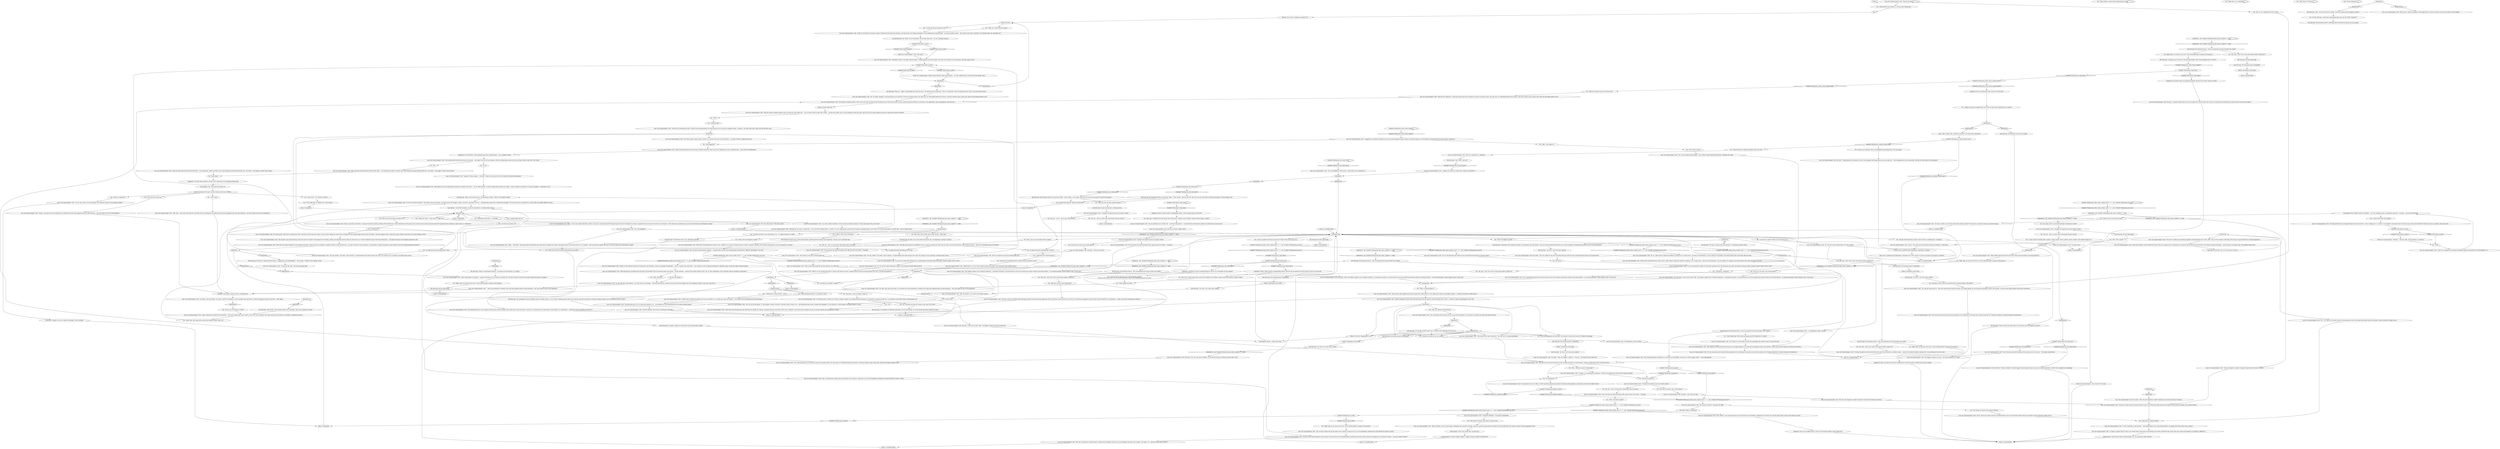 # WHIRLING / LENA CRYPTIDS CHECK
# White check leading to the first batch of cryptids.
# ==================================================
digraph G {
	  0 [label="START"];
	  1 [label="input"];
	  2 [label="Lena, the Cryptozoologist's wife: \"Hmm... I'm not sure I agree with that, sweetie. At any rate, some argue that the kind green ape should also be thought of as human, especially because it has shown itself to be so *humane*. I don't dare form an opinion one way or the other without more information, though.\""];
	  3 [label="You: \"What evidence is there of this animal being a sound?\""];
	  4 [label="Lena, the Cryptozoologist's wife: \"Plenty. It's the evidence that led to its discovery. In the Twenties, a group of Areopagite ornithologists -- that is, scientists who study birds -- were trying out a new recording technology for capturing sounds outside the range of human hearing.\""];
	  5 [label="IsKimHere()  and  Variable[\"whirling.lena_kim_wants_cryptids\"] == false"];
	  6 [label="IsKimHere()  and  Variable[\"whirling.lena_kim_wants_cryptids\"] == false", shape=diamond];
	  7 [label="!(IsKimHere()  and  Variable[\"whirling.lena_kim_wants_cryptids\"] == false)", shape=diamond];
	  8 [label="You: \"Right, okay, we can move on for now.\" (It'd be dishonourable to renege on the promise.)"];
	  9 [label="Lena, the Cryptozoologist's wife: \"There are limits, you see, to how large a metabolism an ecosystem can beget. Some say a gravity anomaly below the Koko Nur desert might allow the creature to grow to these *gargantuan* sizes.\""];
	  10 [label="Lena, the Cryptozoologist's wife: \"Oh -- it is. None of its victims survived. Grieving relatives never even found their bodies because the Gnome's venom *dissolved* organic tissue.\""];
	  11 [label="You: \"It followed him?\""];
	  12 [label="Lena, the Cryptozoologist's wife: \"The bird was controlling his mind. It *kept* him from approaching. He could step back, but every time he stepped forward -- paralysis. Uwe spent three days trying, until the bird flew away.\""];
	  13 [label="Lena, the Cryptozoologist's wife: \"More like *he* followed it. A bird that big has many litres of blood in it and he was dying of thirst. For many days, Dr. Plattenkalk followed the teratorn, until they reached a great canyon wall, where the bird finally landed to rest.\""];
	  14 [label="Lena, the Cryptozoologist's wife: \"The eight-eyed teratorn was indifferent to him, as long as he didn't get closer than two steps. It even let him feed on some carcasses up there -- and the two unfertilized eggs it left behind.\""];
	  15 [label="Lena, the Cryptozoologist's wife: She grins. \"I'm glad you liked them, but I'm not really one to tell you about *all* of them. You should ask my husband if you get the chance. He's the real expert.\""];
	  16 [label="You: \"I helped you get your husband back. You *owe* me some sweet cryptid facts as a reward!\""];
	  17 [label="You: \"I want to know everything about cryptids. Living cryptids, extinct cryptids, marine cryptids, land cryptids. Bring it on!\""];
	  18 [label="Lena, the Cryptozoologist's wife: \"Your work must get quite frustrating. Well, okay, just one or two more...\" She grins."];
	  19 [label="You: \"But, but... this is so much more *interesting* than my real job.\""];
	  20 [label="Lena, the Cryptozoologist's wife: \"Please don't misunderstand me, either of you! I didn't mean to imply that Seolites are inferior to us. In many ways,\" she turns to the lieutenant, \"you are superior. For example, your earwax doesn't have a foul odour like ours does.\""];
	  21 [label="Kim Kitsuragi: \"A tremendous evolutionary advantage, I'm sure. But perhaps we've had enough speculative biology for today?\""];
	  22 [label="Lena, the Cryptozoologist's wife: \"What do you mean?\""];
	  23 [label="You: \"He doesn't seem to have any character flaws. No human being is that perfect.\""];
	  24 [label="Lena, the Cryptozoologist's wife: She smiles. \"Well, the most dangerous cryptid is thought to have been the Gnome of Geroma.\""];
	  25 [label="Kim Kitsuragi: \"If the body of the creature was found,\" the lieutenant can't help himself, \"why aren't there detailed illustrations of it in science textbooks? Confirming the existence of this very lethal species?\""];
	  26 [label="You: \"Shush, Kim, she's gonna tell me about the invisible cryptid. What is it?\""];
	  27 [label="Jump to: [daquahub]"];
	  28 [label="You: \"What does it, um, sound like?\""];
	  29 [label="Lena, the Cryptozoologist's wife: \"Like nothing. It's such a high-pitched sound that us humans can't hear it -- nor can other animals. It could be ringing right outside your window -- and you wouldn't even know it! It could be anywhere -- everywhere, even...\""];
	  30 [label="Jump to: [daquahub]"];
	  31 [label="Kim Kitsuragi: \"And I *don't*. Just one.\""];
	  32 [label="Lena, the Cryptozoologist's wife: \"...everything has a price, sweetie.\""];
	  33 [label="You: \"Wow. *The* cryptid?\""];
	  34 [label="You: \"I understand. He started hunting it.\""];
	  35 [label="Lena, the Cryptozoologist's wife: \"Absolutely, sweetie,\" she smiles, glad you agree. \"Cryptozoologists have been tracing it ever since, but Uamrao is vast, mysterious, and holds many secrets.\""];
	  36 [label="Lena, the Cryptozoologist's wife: \"This one's very famous, everyone knows it. People will be looking at that tie on you and thinking: that man is into cryptids.\" She winks. \"So -- what else do you want to know?\""];
	  37 [label="Logic: \"Alas!\" Always \"alas, and then it was gone!\" Isn't that overly convenient?"];
	  38 [label="Lena, the Cryptozoologist's wife: \"I'm very grateful to you, sweetie. But -- now that I think about it -- you should talk to Morell about cryptids. He could tell you so much more!\""];
	  39 [label="Lena, the Cryptozoologist's wife: \"Oh, I'd be delighted!\""];
	  40 [label="You: \"Why don't you have more information?\""];
	  41 [label="Kim Kitsuragi: The lieutenant pauses thoughtfully."];
	  42 [label="You: \"I don't understand. Why would you prolong your life? Being alive is terrible.\""];
	  43 [label="You: \"Right, okay, we can move on for now.\" (It'd be dishonourable to renege on the promise.)"];
	  44 [label="You: \"What if it's predatory?\""];
	  45 [label="You: \"They amplify each other.\""];
	  46 [label="Variable[\"whirling.lena_tell_water_lock\"]"];
	  47 [label="Variable[\"whirling.lena_tell_water_lock\"]", shape=diamond];
	  48 [label="!(Variable[\"whirling.lena_tell_water_lock\"])", shape=diamond];
	  49 [label="Volition: Or he'll be *disappointed* in you."];
	  50 [label="You: \"Immortal bacteria, immortal geologist? That's too wild.\""];
	  51 [label="You: No. It was a perfectly good explanation, stop being so sceptical."];
	  52 [label="You: \"Okay. What *is* this bird?\""];
	  53 [label="Lena, the Cryptozoologist's wife: \"The eight-eyed teratorn, the largest flying avian ever discovered -- with a wingspan of 11.5 metres. It was thought to have gone extinct 3,500 years ago, some even doubted the *fossils* were real. A mutation, they said. Until...\""];
	  54 [label="Lena, the Cryptozoologist's wife: \"It happened on a botanical expedition into the vast and unexplored Uamrao canyon in southeast Iilmaraa. Dr. Plattenkalk got separated from his group during a sandstorm...\""];
	  55 [label="Variable[\"TASK.inspect_traps_done\"]"];
	  56 [label="Variable[\"TASK.inspect_traps_done\"]", shape=diamond];
	  57 [label="!(Variable[\"TASK.inspect_traps_done\"])", shape=diamond];
	  58 [label="IsKimHere()  and  Variable[\"whirling.lena_kim_wants_cryptids\"] == false"];
	  59 [label="IsKimHere()  and  Variable[\"whirling.lena_kim_wants_cryptids\"] == false", shape=diamond];
	  60 [label="!(IsKimHere()  and  Variable[\"whirling.lena_kim_wants_cryptids\"] == false)", shape=diamond];
	  61 [label="Morell, the Cryptozoologist: \"Sure, why not?\" He scowls."];
	  62 [label="Jump to: [lenamainhub]"];
	  63 [label="kimhumanhub"];
	  64 [label="Kim Kitsuragi: The lieutenant leans in. \"Hey, you promised you'd only ask about one cryptid.\""];
	  65 [label="You: \"What's the tiniest cryptid?\""];
	  66 [label="Lena, the Cryptozoologist's wife: \"The most dangerous cryptid is thought to have been the Gnome of Geroma.\""];
	  67 [label="Kim Kitsuragi: The lieutenant leans in. \"Hey, you promised you'd only ask about *one* cryptid.\""];
	  68 [label="You: \"But, Kim... Don't *you* want to hear about another cryptid too?\""];
	  69 [label="You: \"Wow. With its saliva?\""];
	  70 [label="Lena, the Cryptozoologist's wife: \"The world's largest canyon system, sweetie. It's a barren waste east of the Erg desert -- an ancient riverbed, completely dried up.\""];
	  71 [label="You: \"Hold on, how did he survive to tell the story?\""];
	  72 [label="Suggestion: Nope, you don't have any new winning tactics to get the woman to spill the beans about cryptids."];
	  73 [label="Kim Kitsuragi: He nods approvingly."];
	  74 [label="Kim Kitsuragi: The lieutenant pauses thoughtfully."];
	  75 [label="Lena, the Cryptozoologist's wife: \"Mhm, Mijanou did talk about the end of the world a great deal before her abrupt departure.\""];
	  76 [label="Kim Kitsuragi: \"We don't have time for Cryptozoology 101. Let's get back to work, shall we?\""];
	  77 [label="Lena, the Cryptozoologist's wife: She looks at you, her voice grave suddenly. \"It still took the Gnome of Geroma an entire *day* to die.\""];
	  78 [label="Lena, the Cryptozoologist's wife: \"I thought we'd agreed on just one cryptid, sweetie.\""];
	  79 [label="Electrochemistry: Cryptids, cryptids, let's hear about ALL the interesting cryptids!"];
	  80 [label="Lena, the Cryptozoologist's wife: \"Oh, no, I didn't mean to imply that Seolites are inferior to us. In many ways,\" she turns to the lieutenant, \"you are superior. For example, your earwax doesn't have a foul odour like ours does.\""];
	  81 [label="Lena, the Cryptozoologist's wife: \"That would be the Giant of Koko Nur!\" she says as if it's common knowledge."];
	  82 [label="You: \"You mean, there is an immortal geologist wandering the world?\""];
	  83 [label="Lena, the Cryptozoologist's wife: \"I thought we'd agreed on just one cryptid, sweetie.\""];
	  84 [label="Lena, the Cryptozoologist's wife: \"No one knows for sure. It is like an *awful* mountain appearing from below the horizon and expanding to cover almost a third of your field of vision.\""];
	  85 [label="Lena, the Cryptozoologist's wife: \"The towering luminosity of Koko Nur is a bad omen in local folklore. Some say it's a fata morgana, others -- a fate unimaginable.\""];
	  86 [label="You: \"But, Kim... Don't *you* want to hear about another cryptid too?\""];
	  87 [label="You: \"Are there any photos of it?\""];
	  88 [label="Lena, the Cryptozoologist's wife: \"It could be,\" she says calmly. \"As I said, it could be *everywhere*, and we wouldn't know any better. It could be ringing all the days of our lives -- *and* nights.\""];
	  89 [label="Lena, the Cryptozoologist's wife: \"After that, the corpuscle appears to have migrated elsewhere. There have been recordings of anomalies similar to those spotted in Ea -- but they've been few and far between. It's impossible to confirm the presence of any stable Col Do Ma Ma Daqua population anywhere.\""];
	  90 [label="Suggestion: She *transforms* when speaking about these strange animals -- into a confident woman."];
	  91 [label="Lena, the Cryptozoologist's wife: \"He was lost, without any navigation equipment and desperately low on water. After a day or two he noticed a bird high in the noon sky. A great black bird, it seemed gargantuan.\""];
	  92 [label="You: \"He was following it?\""];
	  93 [label="Lena, the Cryptozoologist's wife: \"Yes. Or, rather, *hunting*. A bird that big has a lot of blood in it and he was dying of thirst. For many days, Dr. Plattenkalk followed the teratorn, until they reached a great canyon wall, where the bird finally landed to rest.\""];
	  94 [label="Rhetoric: He's sincere. He likes the audacity of it."];
	  95 [label="Variable[\"whirling.lena_white_check_cryptids\"]"];
	  96 [label="Variable[\"whirling.lena_white_check_cryptids\"]", shape=diamond];
	  97 [label="!(Variable[\"whirling.lena_white_check_cryptids\"])", shape=diamond];
	  98 [label="Jump to: [lenamainhub]"];
	  99 [label="Lena, the Cryptozoologist's wife: \"Your work must get quite frustrating. Well, okay, just one or two more...\" She smiles mischievously."];
	  100 [label="Lena, the Cryptozoologist's wife: \"Sorry, sweetie. I can't get into that just now. Garte did say he could deliver a telegram for me earlier, and I should really notify our house sitter about our delay...\""];
	  101 [label="IsKimHere()  and  Variable[\"whirling.lena_kim_wants_cryptids\"] == false"];
	  102 [label="IsKimHere()  and  Variable[\"whirling.lena_kim_wants_cryptids\"] == false", shape=diamond];
	  103 [label="!(IsKimHere()  and  Variable[\"whirling.lena_kim_wants_cryptids\"] == false)", shape=diamond];
	  104 [label="Kim Kitsuragi: He nods approvingly."];
	  105 [label="You: \"Just one or two more, Lena. Pretty please?\""];
	  106 [label="Lena, the Cryptozoologist's wife: \"I thought we'd agreed on just one cryptid, sweetie.\""];
	  107 [label="Lena, the Cryptozoologist's wife: \"Yes, and she's quite mad too -- after she treated herself with the bacteria, she stopped ageing, but also became increasingly eccentric and irascible, so that even her oldest friends were forced to pull away...\""];
	  108 [label="Lena, the Cryptozoologist's wife: \"Hmm...\" She thinks. \"Some argue that the kind green ape should also be thought of as human, especially because it has shown itself to be so *humane*. I don't dare form an opinion one way or the other without more information, though.\""];
	  109 [label="Variable[\"whirling.lena_white_check_cryptid_count\"] == 2  and  Variable[\"whirling.lena_just_one\"]"];
	  110 [label="Variable[\"whirling.lena_white_check_cryptid_count\"] == 2  and  Variable[\"whirling.lena_just_one\"]", shape=diamond];
	  111 [label="!(Variable[\"whirling.lena_white_check_cryptid_count\"] == 2  and  Variable[\"whirling.lena_just_one\"])", shape=diamond];
	  112 [label="IsKimHere()"];
	  113 [label="IsKimHere()", shape=diamond];
	  114 [label="!(IsKimHere())", shape=diamond];
	  115 [label="Jump to: [daquahub]"];
	  116 [label="Kim Kitsuragi: \"Okay. I won't spoil your fun,\" the lieutenant concedes. \"What is the invisible cryptid?\""];
	  117 [label="IsKimHere()"];
	  118 [label="IsKimHere()", shape=diamond];
	  119 [label="!(IsKimHere())", shape=diamond];
	  120 [label="Half Light: Maybe it's predatory?"];
	  121 [label="You: \"The Gnome of Geroma? That doesn't sound too bad.\""];
	  122 [label="You: \"*Cryobacter... katlensis*?\""];
	  123 [label="You: \"And there was something about an undiscovered sub-species of man?\""];
	  124 [label="Lena, the Cryptozoologist's wife: \"Yes. A bird that big has a lot of blood in it and he was dying of thirst. For many days Dr. Plattenkalk followed the teratorn. Until they reached a great canyon wall, where the bird finally landed to rest.\""];
	  125 [label="IsKimHere()"];
	  126 [label="IsKimHere()", shape=diamond];
	  127 [label="!(IsKimHere())", shape=diamond];
	  128 [label="IsKimHere()  and  Variable[\"whirling.lena_kim_wants_cryptids\"] == false"];
	  129 [label="IsKimHere()  and  Variable[\"whirling.lena_kim_wants_cryptids\"] == false", shape=diamond];
	  130 [label="!(IsKimHere()  and  Variable[\"whirling.lena_kim_wants_cryptids\"] == false)", shape=diamond];
	  131 [label="Lena, the Cryptozoologist's wife: She smiles. \"Well, the smallest cryptid is the *Cryobacter katlensis*, a unicellular bacterium. It was discovered in one of the northern-most points of Katla on the Boreal Plateau -- by renowned geologist Catelyn Mijanou some 70 years ago.\""];
	  132 [label="You: \"Right, okay, we can move on for now.\" (It'd be dishonourable to renege on the promise.)"];
	  133 [label="Lena, the Cryptozoologist's wife: \"Everyone thought the bacteria had driven her mad. But she really was a brilliant woman -- maybe the Cryobacter katlensis allowed her to see something no one else could...\""];
	  134 [label="Kim Kitsuragi: The lieutenant pauses thoughtfully."];
	  135 [label="Jump to: [lenamainhub]"];
	  136 [label="Kim Kitsuragi: \"Ah, fuck it. Let's have more cryptids.\""];
	  137 [label="Lena, the Cryptozoologist's wife: \"Alas, the first scientist who got his hands on the creature's corpse put it in a jar of formaldehyde, thinking that would detoxify the Gnome's venom.\""];
	  138 [label="Kim Kitsuragi: He nods approvingly."];
	  139 [label="You: \"Are there any *invisible* cryptids?\""];
	  140 [label="Kim Kitsuragi: \"Of course. All fairy tales have someone or something invisible in them.\""];
	  141 [label="You: \"You're right Kim, it's childish, but I need to know.\""];
	  142 [label="Lena, the Cryptozoologist's wife: \"No, dear. But this is basic physics... Oh, sorry, there I go assuming...\" She looks flustered for a moment, her eyes full of mute apology, then she recomposes herself. \"At any rate, these tests...\""];
	  143 [label="Lena, the Cryptozoologist's wife: \"The scientists soon discovered they could track and even *predict* what appeared to be feeding, mating, and migration patterns based on sound waves in a *strictly delimited* range of ultrasonic frequencies -- even higher than those of the highest-pitched bat calls.\""];
	  144 [label="Suggestion: This lady really should be a teacher. She's really good at the explaining things thing."];
	  145 [label="Lena, the Cryptozoologist's wife: \"Sequester. Thyme. Josquin --\" She nods. \"Those are but some of the Ma Ma Daqua they followed individually.\""];
	  146 [label="Lena, the Cryptozoologist's wife: \"They grew quite obsessed with these little birds -- even though they couldn't see them, they could distinguish among individual birds and,\" she smiles, \"even began to *name* some of them.\""];
	  147 [label="Lena, the Cryptozoologist's wife: \"Mijanou disappeared shortly after injecting herself with the bacteria she had brought back to study -- no doubt, in hopes of prolonging her *own* life.\""];
	  148 [label="Kim Kitsuragi: The lieutenant leans in. \"Hey, you promised you'd only ask about one cryptid.\""];
	  149 [label="Kim Kitsuragi: The lieutenant mutters something under his breath but nods for you to go ahead."];
	  150 [label="Lena, the Cryptozoologist's wife: \"Yes! It's the kind green ape. Half war story, half undiscovered species in the genus homo.\""];
	  151 [label="Lena, the Cryptozoologist's wife: \"Well, the cryptid on your pen is the kind green ape.\""];
	  152 [label="Lena, the Cryptozoologist's wife: \"I didn't mean to imply that Seolites are in any way inferior to us. In some ways, they are superior -- every species has its advantages and disadvantages.\""];
	  153 [label="Lena, the Cryptozoologist's wife: \"Which is to say, the kind green ape is a species with which we share a common ancestor and that evolved parallel to our own -- just like your partner's!\""];
	  154 [label="Kim Kitsuragi: \"Yes, advantages such as the flakier texture of Seolite earwax, or so I've heard. Nothing inspires pride in one's species quite like speculative evolutionary biology. Perhaps we've had enough of that for today?\""];
	  155 [label="Lena, the Cryptozoologist's wife: \"*Cryobacter katlensis*,\" she answers immediately."];
	  156 [label="Lena, the Cryptozoologist's wife: \"Alas, no. And the first scientist who got his hands on the creature's corpse put it in a jar of formaldehyde, thinking that would detoxify the Gnome's venom.\""];
	  157 [label="You: \"Why is the Ma Ma Daqua so afraid of us?\""];
	  158 [label="Kim Kitsuragi: The lieutenant pauses thoughtfully."];
	  159 [label="Kim Kitsuragi: \"Ah, fuck it. Let's have more cryptids.\""];
	  160 [label="You: \"Wait, she *injected* herself with it?\""];
	  161 [label="IsKimHere()"];
	  162 [label="IsKimHere()", shape=diamond];
	  163 [label="!(IsKimHere())", shape=diamond];
	  164 [label="Logic: Sure. A perfectly good explanation. It dissolved in its *own* venom. Go on then, ask about more gnomes or whatever."];
	  165 [label="Lena, the Cryptozoologist's wife: \"Yes. It has amazing healing qualities. Some soldiers reported growing back limbs, regaining their sight...\""];
	  166 [label="Untitled hub"];
	  167 [label="Lena, the Cryptozoologist's wife: \"Of course, sweetie. Do you want to hear about another cryptid? The teratorn is, by many accounts, the greatest though...\""];
	  168 [label="You: \"An eight-eyed mind-controlling bird? No way.\""];
	  169 [label="Lena, the Cryptozoologist's wife: She nods. \"I understand your scepticism, but that's what happens with things that are rare and stand out -- their disappearance is most memorable, and they are least likely to be found again.\""];
	  170 [label="You: \"Seems very convenient, that it just disappeared and nothing like it was seen again.\""];
	  171 [label="Variable[\"whirling.lena_white_check_cryptid_count\"] == 2  and  Variable[\"whirling.lena_just_one\"]"];
	  172 [label="Variable[\"whirling.lena_white_check_cryptid_count\"] == 2  and  Variable[\"whirling.lena_just_one\"]", shape=diamond];
	  173 [label="!(Variable[\"whirling.lena_white_check_cryptid_count\"] == 2  and  Variable[\"whirling.lena_just_one\"])", shape=diamond];
	  174 [label="Lena, the Cryptozoologist's wife: She turns to Morell. \"Right, honey?\""];
	  175 [label="Variable[\"whirling.lena_white_check_cryptids_failed\"]"];
	  176 [label="Variable[\"whirling.lena_white_check_cryptids_failed\"]", shape=diamond];
	  177 [label="!(Variable[\"whirling.lena_white_check_cryptids_failed\"])", shape=diamond];
	  178 [label="You: \"Hey, Lena, I'd really like to hear about some of those juicy *cryptids* you've studied. Could you tell me about a couple?\""];
	  179 [label="Lena, the Cryptozoologist's wife: \"It's our closest relative among the cryptids. Same taxonomic family, different genus.\""];
	  180 [label="Lena, the Cryptozoologist's wife: \"Please don't misunderstand me, either of you. *Human* as it is used in everyday speech is hardly a taxonomic category. For all intents and purposes, you can be thought of as human...\""];
	  181 [label="You: \"But, but... this is so much more *interesting* than my real job.\""];
	  182 [label="You: \"What did this cryptid look like?\""];
	  183 [label="Lena, the Cryptozoologist's wife: \"The bacterial colony Mijanou found had remained alive while frozen in ice for longer than anyone could reliably estimate -- certainly from before recorded history.\""];
	  184 [label="You: \"Just one or two more, Lena. Pretty please?\""];
	  185 [label="Kim Kitsuragi: The lieutenant pauses thoughtfully."];
	  186 [label="Variable[\"whirling.lena_big_giant\"]"];
	  187 [label="Variable[\"whirling.lena_big_giant\"]", shape=diamond];
	  188 [label="!(Variable[\"whirling.lena_big_giant\"])", shape=diamond];
	  189 [label="Jump to: [cryptidintrohub]"];
	  190 [label="Volition: Something in him breaks."];
	  191 [label="Lena, the Cryptozoologist's wife: \"What an interesting question! And the answer is: yes, there are!\""];
	  192 [label="Untitled hub"];
	  193 [label="Jump to: [daquahub]"];
	  194 [label="Lena, the Cryptozoologist's wife: \"It's the *Col Do Ma Ma Daqua*,\" the woman corrects her glasses. \"Its name means 'thin whisper of sound'. And that's *precisely* what it is -- self-replicating sound waves, invisible and intangible! The Col Do Ma Ma is very afraid of us, which makes it incredibly difficult to track...\""];
	  195 [label="You: \"I don't know... Do I look like a dweeb?\""];
	  196 [label="Half Light: I wouldn't be so sure. What if the damage is *also* invisible?"];
	  197 [label="Kim Kitsuragi: He nods approvingly."];
	  198 [label="Kim Kitsuragi: The lieutenant leans in. \"Hey, you promised you'd only ask about one cryptid.\""];
	  199 [label="Lena, the Cryptozoologist's wife: \"Well, the answer is: yes, there is an invisible cryptid.\""];
	  200 [label="You: \"Okay. Not now, let's back up a notch.\""];
	  201 [label="Lena, the Cryptozoologist's wife: \"Oh, I'd be delighted! Truth be told, I could really use the company too...\""];
	  202 [label="Variable[\"TASK.inspect_traps_done\"]"];
	  203 [label="Variable[\"TASK.inspect_traps_done\"]", shape=diamond];
	  204 [label="!(Variable[\"TASK.inspect_traps_done\"])", shape=diamond];
	  205 [label="Lena, the Cryptozoologist's wife: She grins. \"Can't say no to that. Well... the biggest cryptid is the Giant of Koko Nur.\""];
	  206 [label="Jump to: [lenamainhub]"];
	  207 [label="Lena, the Cryptozoologist's wife: \"The smallest cryptid is the *Cryobacter katlensis*, a unicellular bacterium. It was discovered in one of the northern-most points of Katla on the Boreal Plateau -- by renowned geologist Catelyn Mijanou some 70 years ago.\""];
	  208 [label="Jump to: [cryptidintrohub]"];
	  209 [label="You: \"People like him who stand out... they just don't belong here.\""];
	  210 [label="Jump to: [lenamainhub]"];
	  211 [label="Lena, the Cryptozoologist's wife: She grins. \"Can't say no to that. Well... the smallest cryptid is the *Cryobacter katlensis*, a unicellular bacterium. It was discovered in one of the northern-most points of Katla on the Boreal Plateau -- by renowned geologist Catelyn Mijanou some 70 years ago.\""];
	  212 [label="You: \"A whisper light and low...\""];
	  213 [label="Lena, the Cryptozoologist's wife: \"Well, dear -- they cancel each other out. And these tests were performed so recklessly that when they happened upon the right frequency... well, they wiped out most of the population.\""];
	  214 [label="You: \"But how can an animal be a sound?\""];
	  215 [label="You: \"Interesting. What about...\" (Conclude.)"];
	  216 [label="Lena, the Cryptozoologist's wife: \"Yes. The bacteria had survived in the ice since times immemorial. It is not hard to see where she could have gotten the idea.\""];
	  217 [label="Lena, the Cryptozoologist's wife: \"Indeed there is! It's our closest relative among the cryptids. Same taxonomic family, different genus.\""];
	  218 [label="You: \"Is this bird a cryptid?\" (Point to the tie she gave you.)"];
	  219 [label="Morell, the Cryptozoologist: \"Mutation...\" the man scoffs. \"All of evolution is a mutation.\""];
	  220 [label="Kim Kitsuragi: \"This one -- I liked,\" the lieutenant puts down his notes. \"Not only does it have eight eyes, *and* is a living fossil, *and* the largest bird ever to live. It also does mind control.\""];
	  221 [label="Variable[\"TASK.report_to_lena\"]"];
	  222 [label="Variable[\"TASK.report_to_lena\"]", shape=diamond];
	  223 [label="!(Variable[\"TASK.report_to_lena\"])", shape=diamond];
	  224 [label="Morell, the Cryptozoologist: \"Modern radar telemetry shows great promise -- we *will* confirm this one. By the end of the decade, latest.\""];
	  225 [label="Variable[\"whirling.lena_tell_water_lock\"]"];
	  226 [label="Variable[\"whirling.lena_tell_water_lock\"]", shape=diamond];
	  227 [label="!(Variable[\"whirling.lena_tell_water_lock\"])", shape=diamond];
	  228 [label="Suggestion: Sometimes, the most charming thing you can do is be *reasonable* in your requests."];
	  229 [label="Lena, the Cryptozoologist's wife: \"I suppose you could use a break, and I could use a distraction...\""];
	  230 [label="Kim Kitsuragi: The lieutenant shuts his eyes briefly..."];
	  231 [label="Variable[\"whirling.lena_tell_water_lock\"]"];
	  232 [label="Variable[\"whirling.lena_tell_water_lock\"]", shape=diamond];
	  233 [label="!(Variable[\"whirling.lena_tell_water_lock\"])", shape=diamond];
	  234 [label="Kim Kitsuragi: \"Ah, fuck it. Let's have more cryptids.\""];
	  235 [label="You: \"Just one or two more, Lena. Pretty please?\""];
	  236 [label="Lena, the Cryptozoologist's wife: \"Oh, sweetie, it's not all quite so awful. But prolonging one's life does seem to come with risks.\""];
	  237 [label="daquahub"];
	  238 [label="You: Just nod eagerly."];
	  239 [label="Variable[\"whirling.lena_col_half\"]"];
	  240 [label="Variable[\"whirling.lena_col_half\"]", shape=diamond];
	  241 [label="!(Variable[\"whirling.lena_col_half\"])", shape=diamond];
	  242 [label="You: \"Mhm, song birds.\""];
	  243 [label="You: \"Could it be *here*?\" (Look around.) \"Right now?\""];
	  244 [label="Lena, the Cryptozoologist's wife: \"It's not. Don't worry. If it were predatory we would have found it by the damage it inflicts.\""];
	  245 [label="Physical Instrument: You have *no clue* because you're not a DWEEB."];
	  246 [label="You: \"This has been educational, sadly we need to discuss something else.\" (Conclude.)"];
	  247 [label="You: \"War story?\""];
	  248 [label="Volition: Something in him breaks."];
	  249 [label="Lena, the Cryptozoologist's wife: \"Every now and then, the bird would dive down to feed on an animal carcass somewhere on the horizon. But by the time Uwe got there, the teratorn had taken off already -- and the carcass was picked clean. This happened many times.\""];
	  250 [label="Lena, the Cryptozoologist's wife: \"Yes way, sweetie,\" she smiles, used to derision. \"Cryptozoologists have been tracing it ever since, but Uamrao is vast, mysterious, and holds many secrets.\""];
	  251 [label="Suggestion: There's really no point in manipulating anyone. She'd be only too pleased to tell you about her work. Go on and ask!"];
	  252 [label="Kim Kitsuragi: The lieutenant throws you one of his *looks*. \"*One* cryptid -- not a couple. One. This won't turn into some kind of cryptid extravaganza.\""];
	  253 [label="Variable[\"whirling.lena_cryptids_rhetoric_alas\"]"];
	  254 [label="Variable[\"whirling.lena_cryptids_rhetoric_alas\"]", shape=diamond];
	  255 [label="!(Variable[\"whirling.lena_cryptids_rhetoric_alas\"])", shape=diamond];
	  256 [label="Lena, the Cryptozoologist's wife: \"But just one. I doubt your partner would appreciate it if I were to distract you from your duties for much longer!\""];
	  257 [label="Lena, the Cryptozoologist's wife: \"The biggest cryptid is of course -- the Giant of Koko Nur. It's huge.\""];
	  258 [label="You: \"Right, okay, we can move on for now.\" (It'd be dishonourable to renege on the promise.)"];
	  259 [label="Variable[\"whirling.lena_white_check_cryptid_count\"] == 2  and  Variable[\"whirling.lena_just_one\"]"];
	  260 [label="Variable[\"whirling.lena_white_check_cryptid_count\"] == 2  and  Variable[\"whirling.lena_just_one\"]", shape=diamond];
	  261 [label="!(Variable[\"whirling.lena_white_check_cryptid_count\"] == 2  and  Variable[\"whirling.lena_just_one\"])", shape=diamond];
	  262 [label="Kim Kitsuragi: The lieutenant looks at you, pleasantly surprised."];
	  263 [label="Lena, the Cryptozoologist's wife: She looks at the lieutenant, genially. \"...though Seolites do have some distinguishing characteristics, different *advantages*, if you will.\""];
	  264 [label="You: \"And just how big is it?\""];
	  265 [label="Encyclopedia: \"Col Do Ma Ma Daqua\" can also be translated as \"a whisper light and low.\""];
	  266 [label="Lena, the Cryptozoologist's wife: \"That is a sad story.\" She frowns. \"A group of university students assisting with the field work, in their enthusiasm for the project and, no doubt, because they were preoccupied with impressing their professors, nearly drove it to *extinction*.\""];
	  267 [label="IsKimHere()"];
	  268 [label="IsKimHere()", shape=diamond];
	  269 [label="!(IsKimHere())", shape=diamond];
	  270 [label="IsKimHere()"];
	  271 [label="IsKimHere()", shape=diamond];
	  272 [label="!(IsKimHere())", shape=diamond];
	  273 [label="You: \"She was preparing for the end times. She wanted to witness and record the Twilight Proceedings.\""];
	  274 [label="Kim Kitsuragi: \"That's not how the world works. Let's get back to our investigation, shall we?\""];
	  275 [label="You: \"It won't take long... what harm could hearing about one, just one *little* cryptid do?\""];
	  276 [label="Lena, the Cryptozoologist's wife: \"None of its victims survived. Grieving relatives never even found their bodies because the Gnome's venom dissolved organic tissue almost entirely.\""];
	  277 [label="Variable[\"whirling.lena_white_check_cryptid_count\"] == 2  and  Variable[\"whirling.lena_just_one\"]"];
	  278 [label="Variable[\"whirling.lena_white_check_cryptid_count\"] == 2  and  Variable[\"whirling.lena_just_one\"]", shape=diamond];
	  279 [label="!(Variable[\"whirling.lena_white_check_cryptid_count\"] == 2  and  Variable[\"whirling.lena_just_one\"])", shape=diamond];
	  280 [label="IsKimHere()"];
	  281 [label="IsKimHere()", shape=diamond];
	  282 [label="!(IsKimHere())", shape=diamond];
	  283 [label="Kim Kitsuragi: He gives Lena a look communicating something between disgust and exasperation. \"Ma'am, you're *confusing* him.\""];
	  284 [label="cryptidintrohub"];
	  285 [label="You: \"I intend to live forever too. As a symbol.\""];
	  286 [label="bacteriahub"];
	  287 [label="You: \"What's that?\""];
	  288 [label="Lena, the Cryptozoologist's wife: \"...they were performed so recklessly that when they happened upon the right frequency... well, they wiped out most of the population.\""];
	  289 [label="You: \"They cancel each other out.\""];
	  290 [label="Lena, the Cryptozoologist's wife: She nods gravely. \"They tried to communicate with it, and had no other means but sound. So they started sending out sound waves at frequencies they thought might match the Ma Ma Daqua's. And what happens when a sound wave meets another sound wave of the same frequency, dear?\""];
	  291 [label="Jump to: [cryptidintrohub]"];
	  292 [label="You: \"What happened?\""];
	  293 [label="Lena, the Cryptozoologist's wife: \"Then the teratorn suddenly looked at him. He could see it had *eight eyes* -- four on either side of its skull, like a spider -- and the man couldn't move. He was paralysed, frozen into place with the rock in his hand. Whatever he did, he could not get closer to the bird.\""];
	  294 [label="You: \"An eight-eyed mind-controlling bird? C'mon...\""];
	  295 [label="You: \"Okay. So it's never been seen again.\""];
	  296 [label="Suggestion: You should totally use emotional blackmail. Because that *always* works on women."];
	  297 [label="IsKimHere()"];
	  298 [label="IsKimHere()", shape=diamond];
	  299 [label="!(IsKimHere())", shape=diamond];
	  300 [label="You: \"But, but... this is so much more *interesting* than my real job.\""];
	  301 [label="Kim Kitsuragi: The lieutenant leans in. \"Hey, you promised you'd only ask about one cryptid.\""];
	  302 [label="Kim Kitsuragi: He nods and assumes a waiting posture."];
	  303 [label="Lena, the Cryptozoologist's wife: She smiles. \"Well, the cryptid on your pen is the kind green ape. Half war story, half undiscovered species in the genus homo.\""];
	  304 [label="Lena, the Cryptozoologist's wife: \"Some argue that the kind green ape should also be thought of as human, especially because it has shown itself to be so *humane*. I don't dare form an opinion one way or the other without more information, though.\""];
	  305 [label="Lena, the Cryptozoologist's wife: \"The kind green ape, too, is in some ways superior to us -- such kindness as it has demonstrated is not common among humans.\""];
	  306 [label="Jump to: [cryptidintrohub]"];
	  307 [label="Variable[\"whirling.lena_dangerous_giant\"]"];
	  308 [label="Variable[\"whirling.lena_dangerous_giant\"]", shape=diamond];
	  309 [label="!(Variable[\"whirling.lena_dangerous_giant\"])", shape=diamond];
	  310 [label="Lena, the Cryptozoologist's wife: \"Instead, all the venom leaked out of the creature's teeth and into the surrounding liquid, dissolving the creature itself. A poetic end, perhaps, but a real loss for science...\" she says, mostly to herself."];
	  311 [label="Lena, the Cryptozoologist's wife: \"Wild, yes. Impossible, no. Although...\""];
	  312 [label="Jump to: [cryptidintrohub]"];
	  313 [label="Lena, the Cryptozoologist's wife: \"Oh yes. None of its victims survived. Grieving relatives never even found their bodies because the Gnome's venom *dissolved* organic tissue.\""];
	  314 [label="You: \"Okay -- and Uamrao is...\""];
	  315 [label="Jump to: [cryptidintrohub]"];
	  316 [label="You: \"An eight-eyed mind-controlling bird. Fuck yes.\""];
	  317 [label="Kim Kitsuragi: \"I'm glad you see it that way.\" He nods approvingly. \"Did we have anything more to do here?\""];
	  318 [label="Suggestion: You're an enthusiastic idiot. But you're still an idiot."];
	  319 [label="You: \"But, Kim... Don't *you* want to hear about another cryptid too?\""];
	  320 [label="You: \"But, Kim... Don't *you* want to hear about another cryptid too?\""];
	  321 [label="Lena, the Cryptozoologist's wife: \"My husband did, but it's a shy creature and only shows itself to humans when it feels that it must invervene to save lives. No scientist has ever been able to track it down. It's so mysterious -- I really can't tell you anything more about it.\""];
	  322 [label="You: \"I think there's a name for that -- racism.\""];
	  323 [label="Lena, the Cryptozoologist's wife: \"We can assume that she has been living somewhere in the wilderness for decades now, all alone except for the *Cryobacter katlensis* coursing through her bloodstream...\""];
	  324 [label="Lena, the Cryptozoologist's wife: \"After Mijanou treated herself with the bacteria, she stopped ageing, but also became increasingly eccentric and irascible, so that even her oldest friends were forced to pull away...\""];
	  325 [label="IsKimHere()  and  Variable[\"whirling.lena_kim_wants_cryptids\"] == false"];
	  326 [label="IsKimHere()  and  Variable[\"whirling.lena_kim_wants_cryptids\"] == false", shape=diamond];
	  327 [label="!(IsKimHere()  and  Variable[\"whirling.lena_kim_wants_cryptids\"] == false)", shape=diamond];
	  328 [label="Lena, the Cryptozoologist's wife: \"I'm glad you did, dear.\" She seems genuinely glad."];
	  329 [label="Lena, the Cryptozoologist's wife: \"The *Col Do Ma Ma Daqua*, or 'thin whisper of sound'. And that's *precisely* what it seems to be -- self-replicating sound waves, invisible and intangible! It's very afraid of us, which makes it incredibly difficult to track.\""];
	  330 [label="IsKimHere()"];
	  331 [label="IsKimHere()", shape=diamond];
	  332 [label="!(IsKimHere())", shape=diamond];
	  333 [label="Lena, the Cryptozoologist's wife: \"Although the 'low' part is a little ironic -- the Col Do Ma Ma Daqua makes, or, rather, *is* such a high-pitched sound that other animals, including humans, can't *hear* it. It could be everywhere, all of the time -- and we wouldn't know.\""];
	  334 [label="Lena, the Cryptozoologist's wife: \"They realized that they had discovered a new species -- and called it the Col Do Ma Ma Daqua. After the Perikarnassian name for the voice of god, which is said to be *very* silent.\""];
	  335 [label="Lena, the Cryptozoologist's wife: \"No, dear. They cancel each other out. And these tests were performed so recklessly that when they happened upon the right frequency... well, they wiped out most of the population.\""];
	  336 [label="Lena, the Cryptozoologist's wife: \"Oh yes.\" The small silvery skull shines between your fingers, its beak sharp."];
	  337 [label="Lena, the Cryptozoologist's wife: \"Alone in the blasted desert heat the doctor wandered eastward, where man hasn't stepped foot in over a thousand years -- since the fall of Perikarnassis.\""];
	  338 [label="Variable[\"TASK.report_to_lena\"]"];
	  339 [label="Variable[\"TASK.report_to_lena\"]", shape=diamond];
	  340 [label="!(Variable[\"TASK.report_to_lena\"])", shape=diamond];
	  341 [label="Lena, the Cryptozoologist's wife: \"The professor climbed up there, with a rock in his hand. He found the bird sleeping with its head tucked under its wing. A great black pile of feathers on the perch. So he approached, slowly squeezing the rock in his fist...\""];
	  342 [label="Lena, the Cryptozoologist's wife: \"Yes way, sweetie,\" she smiles, used to derision. \"Cryptozoologists have been tracing it ever since, but Uamrao is vast, mysterious, and holds many secrets.\""];
	  343 [label="IsKimHere()"];
	  344 [label="IsKimHere()", shape=diamond];
	  345 [label="!(IsKimHere())", shape=diamond];
	  346 [label="Kim Kitsuragi: \"Ah, fuck it. Let's have more cryptids.\""];
	  347 [label="Lena, the Cryptozoologist's wife: She frowns. \"Oh dear. Normally I would be happy to talk cryptids all day, but I'm just so frazzled right now, I couldn't tell a tadpole from a fingerling.\""];
	  348 [label="You: \"Is that a cryptid on this pen you gave me?\" (Take out the pen she gave you.)"];
	  349 [label="You: \"You mean... Kim isn't human? I knew it!\""];
	  350 [label="Jump to: [cryptidintrohub]"];
	  351 [label="Lena, the Cryptozoologist's wife: \"Your work must get quite frustrating. Well, okay, just one or two more...\" She grins."];
	  352 [label="Lena, the Cryptozoologist's wife: \"Everything has a price, sweetie.\""];
	  353 [label="You: \"Oh.\""];
	  354 [label="Lena, the Cryptozoologist's wife: \"Granted, kindness may not be an evolutionary advantage...\""];
	  355 [label="You: \"Is it dangerous?\""];
	  356 [label="Volition: Something in him breaks."];
	  357 [label="Kim Kitsuragi: \"Of course. A common thread in these -- disappearance and unfalsifiability...\" He concedes: \"I liked the story, though, ma'am.\""];
	  358 [label="Encyclopedia: Whooh... tough choice there."];
	  359 [label="You: \"Until?\""];
	  360 [label="Lena, the Cryptozoologist's wife: \"Until it was *sighted* by renowned Gottwaldian explorer and naturalist Uwe Plattenkalk in '21.\""];
	  361 [label="Encyclopedia: This *renown* seems a bit dubious -- your own catalogue comes up completely empty, but -- of course -- you are not all knowing."];
	  362 [label="Morell, the Cryptozoologist: \"Very, *very* hard.\""];
	  363 [label="Kim Kitsuragi: \"Uhm... Do we have time for *breaks* to listen to theories about imaginary animals?\""];
	  364 [label="You: \"Okay, Kim. Just one little cryptid. Promise.\""];
	  365 [label="You: \"I'm pretty sure Kim is the same species as us... to suggest otherwise is stupid.\""];
	  366 [label="You: \"What's the biggest cryptid?\""];
	  367 [label="You: \"What's the most dangerous cryptid?\""];
	  368 [label="Jump to: [lenamainhub]"];
	  369 [label="You: \"But, but... this is so much more *interesting* than my real job.\""];
	  370 [label="Lena, the Cryptozoologist's wife: \"Well, the most dangerous cryptid is thought to have been the Gnome of Geroma.\""];
	  371 [label="Kim Kitsuragi: \"Ah, fuck it. Let's have more cryptids.\""];
	  372 [label="unicellularhub"];
	  373 [label="Volition: Something in him breaks."];
	  374 [label="You: \"Extinction?\""];
	  375 [label="Encyclopedia: Psst. They cancel each other out."];
	  376 [label="Lena, the Cryptozoologist's wife: \"Yes, that's another translation.\" Her eyes light up behind her glasses. \"They're both quite lovely, aren't they?\""];
	  377 [label="You: \"Go on.\""];
	  378 [label="Variable[\"whirling.lena_tell_water_lock\"]"];
	  379 [label="Variable[\"whirling.lena_tell_water_lock\"]", shape=diamond];
	  380 [label="!(Variable[\"whirling.lena_tell_water_lock\"])", shape=diamond];
	  381 [label="Kim Kitsuragi: The lieutenant throws you one of his *looks*. \"*One* cryptid -- like you said. One. This can't turn into some kind of cryptid extravaganza. We have things to do.\""];
	  382 [label="Kim Kitsuragi: \"It's actually *a little* hard to see.\" He looks at her sceptically. \"But do go on.\""];
	  383 [label="Lena, the Cryptozoologist's wife: \"Yes. It was reported by soldiers in South Safre during the war. The kind green ape would visit bunkers during the night, healing wounded soldiers with its saliva.\""];
	  384 [label="Half Light: Eat the bird, Uwe. It's the only way to survive."];
	  385 [label="You: \"I need to hear about this sighting.\""];
	  386 [label="Jump to: [cryptidintrohub]"];
	  387 [label="Untitled hub (03)"];
	  388 [label="Variable[\"TASK.report_to_lena\"]"];
	  389 [label="Variable[\"TASK.report_to_lena\"]", shape=diamond];
	  390 [label="!(Variable[\"TASK.report_to_lena\"])", shape=diamond];
	  391 [label="You: \"Hey, Lena, I'd like to hear about some of the cryptids you've studied. Could you just tell me about a couple of them?\""];
	  392 [label="Lena, the Cryptozoologist's wife: She smiles. \"Well, the *biggest* cryptid is -- of course -- the horrible Giant of Koko Nur.\""];
	  393 [label="IsKimHere()"];
	  394 [label="IsKimHere()", shape=diamond];
	  395 [label="!(IsKimHere())", shape=diamond];
	  396 [label="You: \"Have you ever tried to find the kind green ape yourself?\""];
	  397 [label="You: \"And undoubtedly inferior to our species as well.\""];
	  398 [label="You: \"I knew it, Kim! You're not human!\""];
	  399 [label="You: \"Right, okay, we can move on for now.\" (It'd be dishonourable to renege on the promise.)"];
	  400 [label="Lena, the Cryptozoologist's wife: \"That's what makes it so peculiar -- a species surviving at the very limits of scientific law. The Giant of Koko Nur must be the largest animal the planet can support.\""];
	  401 [label="Kim Kitsuragi: \"Fine I'll bite.\" The lieutenant looks at her sceptically. \"How can an animal be a sound?\""];
	  402 [label="Jump to: [lenamainhub]"];
	  403 [label="Volition: Something in him breaks."];
	  404 [label="You: \"Wow.\""];
	  405 [label="Conceptualization: Not *really*. It's just stylization. The way they drew eyes -- it's not a zoological drawing."];
	  406 [label="Lena, the Cryptozoologist's wife: \"Mhm. They grew quite obsessed with these little birds -- even though they couldn't see them, they could distinguish among individual birds and,\" she smiles, \"even began to *name* some of them.\""];
	  407 [label="You: \"Cryptid extravaganza? I like the sound of that.\""];
	  408 [label="Lena, the Cryptozoologist's wife: \"Yes. A unicellular bacterium that was discovered in one of the northern-most points of Katla on the Boreal Plateau -- by renowned geologist Catelyn Mijanou some 70 years ago.\""];
	  409 [label="Lena, the Cryptozoologist's wife: \"No.\" Her eyes narrow mysteriously. \"It's *the* cryptid.\""];
	  410 [label="Untitled hub"];
	  411 [label="You: \"So that was the last anyone saw of it?\""];
	  412 [label="Lena, the Cryptozoologist's wife: \"Sadly, yes. But there are numerous reports of eight-eyed bird skulls from Iilmaraa. And then there's the striking resemblance to the Perikarnassian Imperial Eagle -- an ancient heraldic symbol -- that is hard to pass off as coincidence. The imperial eagle, too, had eight eyes.\""];
	  413 [label="Kim Kitsuragi: He looks at you with wonder and sincere pity. \"I'm beginning to wonder if I should.\""];
	  414 [label="Suggestion: There's really no point in manipulating anyone. You're chummy. Just go on and ask!"];
	  415 [label="Lena, the Cryptozoologist's wife: \"A couple of campers found it when it was already dying. They heard an odd wailing in the woods and followed the sound. They were scared and wrapped it in tarpaulin to suffocate it.\""];
	  416 [label="You: \"But, Kim... Don't *you* want to hear about another cryptid too?\""];
	  417 [label="Lena, the Cryptozoologist's wife: \"It *was* reportedly a small creature -- with webbed fingers and a protruding forehead. An ungainly little thing. Quite scary to look at.\""];
	  418 [label="Lena, the Cryptozoologist's wife: \"We can assume that she has been living somewhere in the wilderness for decades now, all alone except for the *Cryobacter katlensis* coursing through her bloodstream...\""];
	  419 [label="Lena, the Cryptozoologist's wife: \"The Giant lives in the most arid parts of the vast Koko Nur desert, in South Samara, casting a strange light across the barren wastes.\""];
	  420 [label="You: \"No, I'm pretty sure Kim isn't human in any sense of the word.\""];
	  421 [label="Lena, the Cryptozoologist's wife: She grins. \"Can't say no to that.\""];
	  422 [label="You: \"What's so special about it?\""];
	  423 [label="Lena, the Cryptozoologist's wife: \"When playing back recordings they had made in the foothills of the Ea mountain range, they noticed... certain anomalies -- patterns that seemed random at first, but, on closer examination, were consistent with the waveforms of song birds...\""];
	  424 [label="You: \"I don't know.\""];
	  425 [label="Lena, the Cryptozoologist's wife: \"Many scientists have asked the same question -- some have claimed that it isn't *itself* a sound, but a tiny *corpuscle* that emits sound waves. But there's no evidence to support this theory.\""];
	  426 [label="Lena, the Cryptozoologist's wife: \"Exactly... And these tests were performed so recklessly that when they happened upon the right frequency... well, they wiped out most of the population.\""];
	  427 [label="Variable[\"whirling.lena_white_check_cryptid_count\"] == 2  and  Variable[\"whirling.lena_just_one\"]"];
	  428 [label="Variable[\"whirling.lena_white_check_cryptid_count\"] == 2  and  Variable[\"whirling.lena_just_one\"]", shape=diamond];
	  429 [label="!(Variable[\"whirling.lena_white_check_cryptid_count\"] == 2  and  Variable[\"whirling.lena_just_one\"])", shape=diamond];
	  430 [label="Lena, the Cryptozoologist's wife: \"Of course, dear.\""];
	  431 [label="Inland Empire: Great. This is great shit. You need more."];
	  432 [label="You: \"Why?\""];
	  433 [label="You: \"The Gnome of Geroma? That sounds terrifying.\""];
	  434 [label="Reaction Speed: Watch out!"];
	  435 [label="You: \"Could you tell me about one, just *one* interesting cryptid?\"\n\"Could you tell me about one, just *one* more interesting cryptid? The Insulindian phasmid was great.\""];
	  436 [label="You: \"Just one -- or two -- more, Lena. Pretty please?\""];
	  437 [label="Lena, the Cryptozoologist's wife: \"It was seen in South Safre during the war, visiting bunkers during the night and healing wounded soldiers with its saliva.\""];
	  438 [label="Lena, the Cryptozoologist's wife: \"The ape is very shy. It prefers observing human activity from afar and only approaches when it feels that it must intervene to save lives. No scientist has managed to track it down. Not even Morell. It's so mysterious -- I really can't tell you anything more about it.\""];
	  439 [label="Lena, the Cryptozoologist's wife: She grins. \"Can't say no to that.\""];
	  440 [label="You: \"He's so cool, completely out of this world.\""];
	  441 [label="Kim Kitsuragi: \"Hooey,\" the lieutenant interjects. \"No animal can be that large. It's a mirage.\""];
	  442 [label="Lena, the Cryptozoologist's wife: She smiles gently. \"What about what?\""];
	  443 [label="IsKimHere()"];
	  444 [label="IsKimHere()", shape=diamond];
	  445 [label="!(IsKimHere())", shape=diamond];
	  446 [label="You: \"Name them?\""];
	  447 [label="Conceptualization: Gravity anomaly? Diggin' it. Diggin' this para-scientific stuff right here."];
	  448 [label="Empathy: Great regret washes over her. A wending cloth."];
	  449 [label="Suggestion: Oh no, she's making excuses. You're not interesting enough to talk cryptids with."];
	  450 [label="You: \"Wait... what do you mean 'strange light'?\""];
	  451 [label="Lena, the Cryptozoologist's wife: \"A mirage... or a psychogenous luminance.\" She does not elaborate the nature of this luminance further."];
	  452 [label="nokimhumanhub"];
	  453 [label="Lena, the Cryptozoologist's wife: \"I thought we'd agreed on just one cryptid, sweetie.\""];
	  454 [label="You: \"Hah, that's why I always have to take the lead -- right, Kim?\""];
	  455 [label="Lena, the Cryptozoologist's wife: \"In everyday speech, *human* isn't really a scientific category. For all legal and ethical purposes, your partner is a person just like you, so you might as well *think* of him as being human, too.\""];
	  456 [label="Lena, the Cryptozoologist's wife: \"The cryptid on your pen is the kind green ape.\""];
	  457 [label="Jump to: [cryptidintrohub]"];
	  458 [label="You: \"Man, I just can't get enough of these cryptids.\""];
	  459 [label="Lena, the Cryptozoologist's wife: \"The Gnome of Geroma.\" She pauses for effect."];
	  460 [label="Lena, the Cryptozoologist's wife: \"Your work must get quite frustrating. Well, okay, just one or two more...\" She grins."];
	  0 -> 0
	  1 -> 94
	  2 -> 396
	  2 -> 39
	  3 -> 3
	  4 -> 423
	  5 -> 5
	  5 -> 6
	  6 -> 198
	  7 -> 443
	  8 -> 197
	  9 -> 431
	  10 -> 182
	  11 -> 12
	  12 -> 410
	  13 -> 341
	  14 -> 168
	  14 -> 316
	  14 -> 294
	  15 -> 368
	  16 -> 297
	  17 -> 393
	  18 -> 207
	  19 -> 351
	  20 -> 20
	  21 -> 457
	  22 -> 440
	  22 -> 209
	  22 -> 22
	  23 -> 107
	  24 -> 276
	  25 -> 136
	  26 -> 194
	  27 -> 237
	  28 -> 28
	  29 -> 116
	  30 -> 237
	  31 -> 48
	  32 -> 324
	  33 -> 336
	  34 -> 123
	  35 -> 221
	  36 -> 315
	  37 -> 253
	  38 -> 174
	  39 -> 284
	  40 -> 438
	  41 -> 373
	  42 -> 236
	  43 -> 137
	  44 -> 244
	  45 -> 335
	  46 -> 46
	  46 -> 47
	  47 -> 201
	  48 -> 229
	  49 -> 358
	  50 -> 311
	  51 -> 164
	  52 -> 52
	  53 -> 338
	  54 -> 314
	  54 -> 292
	  55 -> 56
	  55 -> 55
	  56 -> 414
	  57 -> 225
	  58 -> 58
	  58 -> 59
	  59 -> 63
	  60 -> 453
	  61 -> 206
	  63 -> 454
	  63 -> 365
	  63 -> 398
	  64 -> 416
	  64 -> 399
	  65 -> 277
	  66 -> 276
	  67 -> 42
	  67 -> 85
	  68 -> 158
	  69 -> 165
	  70 -> 292
	  71 -> 13
	  72 -> 206
	  73 -> 134
	  74 -> 248
	  75 -> 132
	  76 -> 206
	  77 -> 124
	  78 -> 436
	  78 -> 300
	  79 -> 358
	  80 -> 20
	  81 -> 419
	  82 -> 106
	  83 -> 184
	  83 -> 369
	  84 -> 307
	  85 -> 186
	  86 -> 185
	  87 -> 156
	  88 -> 119
	  89 -> 330
	  90 -> 334
	  91 -> 249
	  92 -> 92
	  93 -> 341
	  94 -> 387
	  95 -> 96
	  95 -> 95
	  96 -> 54
	  97 -> 202
	  99 -> 257
	  100 -> 449
	  101 -> 101
	  101 -> 102
	  102 -> 148
	  103 -> 105
	  104 -> 61
	  105 -> 211
	  106 -> 104
	  106 -> 181
	  107 -> 418
	  108 -> 396
	  108 -> 39
	  109 -> 109
	  109 -> 110
	  110 -> 325
	  111 -> 459
	  112 -> 112
	  112 -> 113
	  113 -> 441
	  114 -> 400
	  115 -> 237
	  116 -> 194
	  117 -> 117
	  117 -> 118
	  118 -> 401
	  119 -> 214
	  120 -> 239
	  121 -> 9
	  122 -> 408
	  123 -> 217
	  124 -> 341
	  125 -> 125
	  125 -> 126
	  126 -> 24
	  127 -> 86
	  128 -> 128
	  128 -> 129
	  129 -> 301
	  130 -> 77
	  131 -> 372
	  132 -> 103
	  133 -> 208
	  134 -> 356
	  136 -> 303
	  137 -> 310
	  138 -> 210
	  139 -> 427
	  140 -> 192
	  141 -> 115
	  142 -> 288
	  143 -> 89
	  144 -> 375
	  145 -> 29
	  146 -> 446
	  147 -> 286
	  148 -> 320
	  148 -> 131
	  150 -> 247
	  151 -> 437
	  152 -> 305
	  153 -> 280
	  154 -> 457
	  155 -> 121
	  156 -> 310
	  157 -> 266
	  158 -> 403
	  159 -> 199
	  160 -> 216
	  161 -> 162
	  161 -> 163
	  162 -> 382
	  163 -> 41
	  163 -> 81
	  163 -> 49
	  163 -> 273
	  163 -> 285
	  164 -> 350
	  165 -> 122
	  166 -> 33
	  166 -> 10
	  166 -> 91
	  167 -> 386
	  168 -> 250
	  169 -> 350
	  170 -> 169
	  171 -> 172
	  171 -> 173
	  172 -> 57
	  173 -> 150
	  174 -> 60
	  175 -> 176
	  175 -> 177
	  176 -> 71
	  177 -> 318
	  178 -> 38
	  179 -> 153
	  180 -> 263
	  181 -> 17
	  182 -> 417
	  183 -> 147
	  184 -> 421
	  185 -> 190
	  186 -> 187
	  186 -> 188
	  187 -> 111
	  188 -> 264
	  189 -> 284
	  190 -> 371
	  191 -> 443
	  192 -> 25
	  192 -> 140
	  193 -> 237
	  194 -> 265
	  195 -> 141
	  196 -> 193
	  197 -> 402
	  198 -> 67
	  198 -> 7
	  199 -> 287
	  200 -> 167
	  201 -> 270
	  202 -> 203
	  202 -> 204
	  203 -> 296
	  204 -> 175
	  205 -> 419
	  207 -> 372
	  208 -> 284
	  209 -> 1
	  211 -> 372
	  212 -> 376
	  213 -> 448
	  214 -> 425
	  215 -> 442
	  216 -> 161
	  217 -> 153
	  218 -> 409
	  219 -> 359
	  220 -> 93
	  221 -> 222
	  221 -> 223
	  222 -> 267
	  223 -> 224
	  224 -> 267
	  225 -> 226
	  225 -> 227
	  226 -> 251
	  227 -> 228
	  228 -> 435
	  229 -> 270
	  230 -> 274
	  231 -> 232
	  231 -> 233
	  232 -> 99
	  233 -> 347
	  234 -> 130
	  235 -> 439
	  236 -> 324
	  237 -> 2
	  237 -> 243
	  237 -> 212
	  237 -> 215
	  237 -> 27
	  237 -> 157
	  238 -> 142
	  239 -> 240
	  239 -> 241
	  240 -> 43
	  241 -> 193
	  242 -> 142
	  243 -> 87
	  244 -> 196
	  245 -> 424
	  245 -> 289
	  245 -> 195
	  245 -> 44
	  246 -> 430
	  247 -> 383
	  248 -> 346
	  249 -> 384
	  250 -> 221
	  251 -> 391
	  252 -> 364
	  252 -> 407
	  253 -> 254
	  253 -> 255
	  254 -> 170
	  254 -> 50
	  255 -> 350
	  257 -> 419
	  258 -> 317
	  259 -> 260
	  259 -> 261
	  260 -> 127
	  261 -> 80
	  262 -> 79
	  263 -> 154
	  264 -> 83
	  265 -> 237
	  266 -> 374
	  267 -> 268
	  267 -> 269
	  268 -> 220
	  269 -> 387
	  270 -> 272
	  270 -> 271
	  271 -> 378
	  272 -> 284
	  273 -> 74
	  274 -> 206
	  275 -> 149
	  276 -> 182
	  277 -> 278
	  277 -> 279
	  278 -> 100
	  279 -> 155
	  280 -> 281
	  280 -> 282
	  281 -> 62
	  282 -> 452
	  283 -> 180
	  284 -> 64
	  284 -> 138
	  284 -> 458
	  284 -> 366
	  284 -> 367
	  284 -> 246
	  284 -> 218
	  284 -> 348
	  285 -> 352
	  286 -> 160
	  286 -> 41
	  286 -> 81
	  286 -> 273
	  286 -> 49
	  286 -> 285
	  287 -> 329
	  288 -> 448
	  289 -> 426
	  290 -> 143
	  291 -> 284
	  292 -> 337
	  293 -> 432
	  294 -> 342
	  295 -> 412
	  296 -> 15
	  297 -> 298
	  297 -> 299
	  298 -> 230
	  299 -> 37
	  300 -> 98
	  301 -> 258
	  301 -> 319
	  302 -> 78
	  303 -> 247
	  304 -> 306
	  305 -> 354
	  306 -> 284
	  307 -> 308
	  307 -> 309
	  308 -> 111
	  309 -> 355
	  310 -> 36
	  311 -> 31
	  312 -> 284
	  313 -> 182
	  314 -> 69
	  315 -> 284
	  316 -> 34
	  317 -> 97
	  318 -> 16
	  319 -> 73
	  320 -> 40
	  321 -> 306
	  322 -> 152
	  323 -> 208
	  324 -> 323
	  325 -> 326
	  325 -> 327
	  326 -> 66
	  327 -> 82
	  328 -> 114
	  329 -> 265
	  330 -> 331
	  330 -> 332
	  331 -> 357
	  332 -> 114
	  333 -> 116
	  334 -> 377
	  334 -> 404
	  335 -> 448
	  336 -> 51
	  337 -> 90
	  338 -> 339
	  338 -> 340
	  339 -> 359
	  340 -> 219
	  341 -> 434
	  342 -> 221
	  343 -> 344
	  343 -> 345
	  344 -> 363
	  345 -> 256
	  346 -> 392
	  347 -> 206
	  348 -> 171
	  349 -> 455
	  350 -> 284
	  351 -> 456
	  352 -> 324
	  353 -> 304
	  354 -> 306
	  355 -> 84
	  356 -> 135
	  357 -> 328
	  358 -> 284
	  359 -> 360
	  360 -> 361
	  361 -> 200
	  361 -> 385
	  362 -> 35
	  363 -> 275
	  364 -> 302
	  365 -> 262
	  366 -> 259
	  367 -> 108
	  369 -> 460
	  370 -> 276
	  371 -> 23
	  372 -> 422
	  373 -> 234
	  374 -> 290
	  375 -> 245
	  376 -> 333
	  377 -> 145
	  378 -> 379
	  378 -> 380
	  379 -> 252
	  380 -> 381
	  381 -> 364
	  381 -> 407
	  382 -> 41
	  382 -> 81
	  382 -> 49
	  382 -> 273
	  382 -> 285
	  383 -> 122
	  383 -> 68
	  384 -> 166
	  385 -> 53
	  386 -> 284
	  387 -> 411
	  387 -> 295
	  388 -> 389
	  388 -> 390
	  389 -> 35
	  390 -> 362
	  391 -> 45
	  392 -> 419
	  393 -> 394
	  393 -> 395
	  394 -> 75
	  395 -> 231
	  396 -> 321
	  397 -> 152
	  398 -> 283
	  399 -> 72
	  400 -> 8
	  401 -> 425
	  403 -> 159
	  404 -> 406
	  405 -> 388
	  406 -> 446
	  407 -> 30
	  408 -> 372
	  409 -> 32
	  409 -> 51
	  410 -> 294
	  410 -> 316
	  410 -> 70
	  410 -> 168
	  411 -> 412
	  412 -> 405
	  413 -> 19
	  414 -> 178
	  415 -> 76
	  416 -> 133
	  417 -> 415
	  418 -> 208
	  419 -> 264
	  419 -> 450
	  419 -> 355
	  420 -> 21
	  421 -> 370
	  422 -> 183
	  423 -> 242
	  423 -> 238
	  424 -> 213
	  425 -> 26
	  426 -> 448
	  427 -> 428
	  427 -> 429
	  428 -> 4
	  429 -> 191
	  430 -> 368
	  431 -> 447
	  432 -> 11
	  433 -> 313
	  434 -> 293
	  435 -> 45
	  436 -> 205
	  437 -> 179
	  438 -> 306
	  439 -> 151
	  440 -> 107
	  441 -> 400
	  442 -> 312
	  443 -> 444
	  443 -> 445
	  444 -> 139
	  445 -> 287
	  446 -> 144
	  447 -> 189
	  448 -> 88
	  449 -> 206
	  450 -> 451
	  451 -> 264
	  451 -> 355
	  452 -> 322
	  452 -> 349
	  452 -> 397
	  453 -> 18
	  453 -> 235
	  454 -> 413
	  455 -> 353
	  455 -> 420
	  456 -> 437
	  457 -> 284
	  458 -> 14
	  459 -> 120
	  459 -> 433
	  460 -> 65
}

